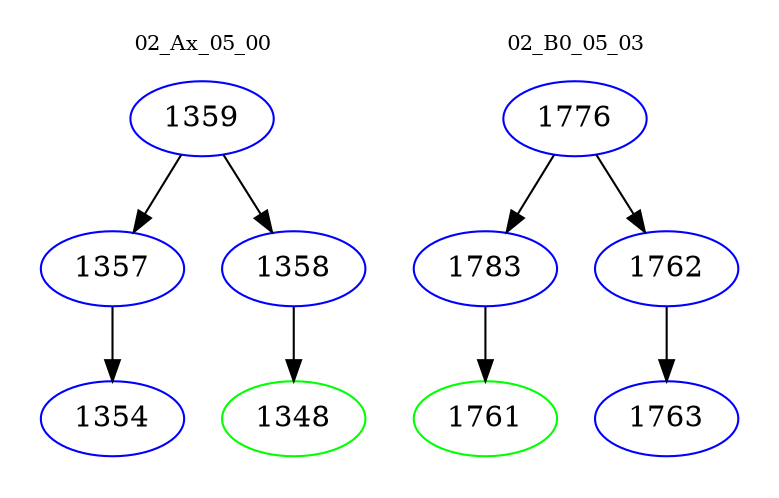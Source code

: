 digraph{
subgraph cluster_0 {
color = white
label = "02_Ax_05_00";
fontsize=10;
T0_1359 [label="1359", color="blue"]
T0_1359 -> T0_1357 [color="black"]
T0_1357 [label="1357", color="blue"]
T0_1357 -> T0_1354 [color="black"]
T0_1354 [label="1354", color="blue"]
T0_1359 -> T0_1358 [color="black"]
T0_1358 [label="1358", color="blue"]
T0_1358 -> T0_1348 [color="black"]
T0_1348 [label="1348", color="green"]
}
subgraph cluster_1 {
color = white
label = "02_B0_05_03";
fontsize=10;
T1_1776 [label="1776", color="blue"]
T1_1776 -> T1_1783 [color="black"]
T1_1783 [label="1783", color="blue"]
T1_1783 -> T1_1761 [color="black"]
T1_1761 [label="1761", color="green"]
T1_1776 -> T1_1762 [color="black"]
T1_1762 [label="1762", color="blue"]
T1_1762 -> T1_1763 [color="black"]
T1_1763 [label="1763", color="blue"]
}
}
